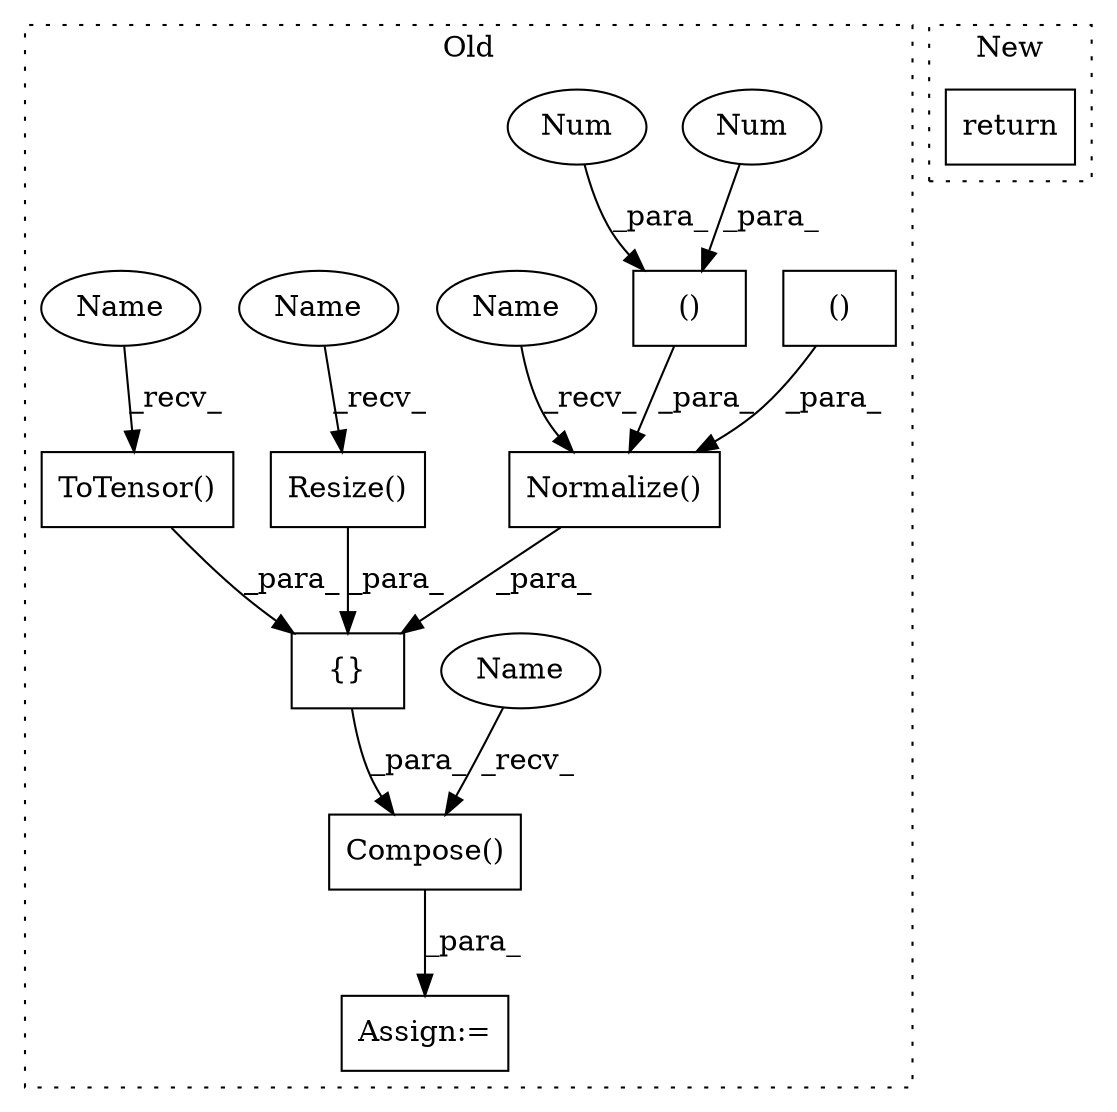 digraph G {
subgraph cluster0 {
1 [label="Resize()" a="75" s="524,545" l="18,1" shape="box"];
3 [label="{}" a="59" s="510,661" l="14,0" shape="box"];
4 [label="ToTensor()" a="75" s="560" l="21" shape="box"];
5 [label="Compose()" a="75" s="482,672" l="28,6" shape="box"];
6 [label="Assign:=" a="68" s="479" l="3" shape="box"];
7 [label="Normalize()" a="75" s="595,660" l="21,1" shape="box"];
8 [label="()" a="54" s="645" l="14" shape="box"];
9 [label="Num" a="76" s="640" l="5" shape="ellipse"];
10 [label="()" a="54" s="622" l="14" shape="box"];
11 [label="Num" a="76" s="647" l="5" shape="ellipse"];
12 [label="Name" a="87" s="595" l="10" shape="ellipse"];
13 [label="Name" a="87" s="482" l="10" shape="ellipse"];
14 [label="Name" a="87" s="524" l="10" shape="ellipse"];
15 [label="Name" a="87" s="560" l="10" shape="ellipse"];
label = "Old";
style="dotted";
}
subgraph cluster1 {
2 [label="return" a="93" s="912" l="7" shape="box"];
label = "New";
style="dotted";
}
1 -> 3 [label="_para_"];
3 -> 5 [label="_para_"];
4 -> 3 [label="_para_"];
5 -> 6 [label="_para_"];
7 -> 3 [label="_para_"];
8 -> 7 [label="_para_"];
9 -> 8 [label="_para_"];
10 -> 7 [label="_para_"];
11 -> 8 [label="_para_"];
12 -> 7 [label="_recv_"];
13 -> 5 [label="_recv_"];
14 -> 1 [label="_recv_"];
15 -> 4 [label="_recv_"];
}